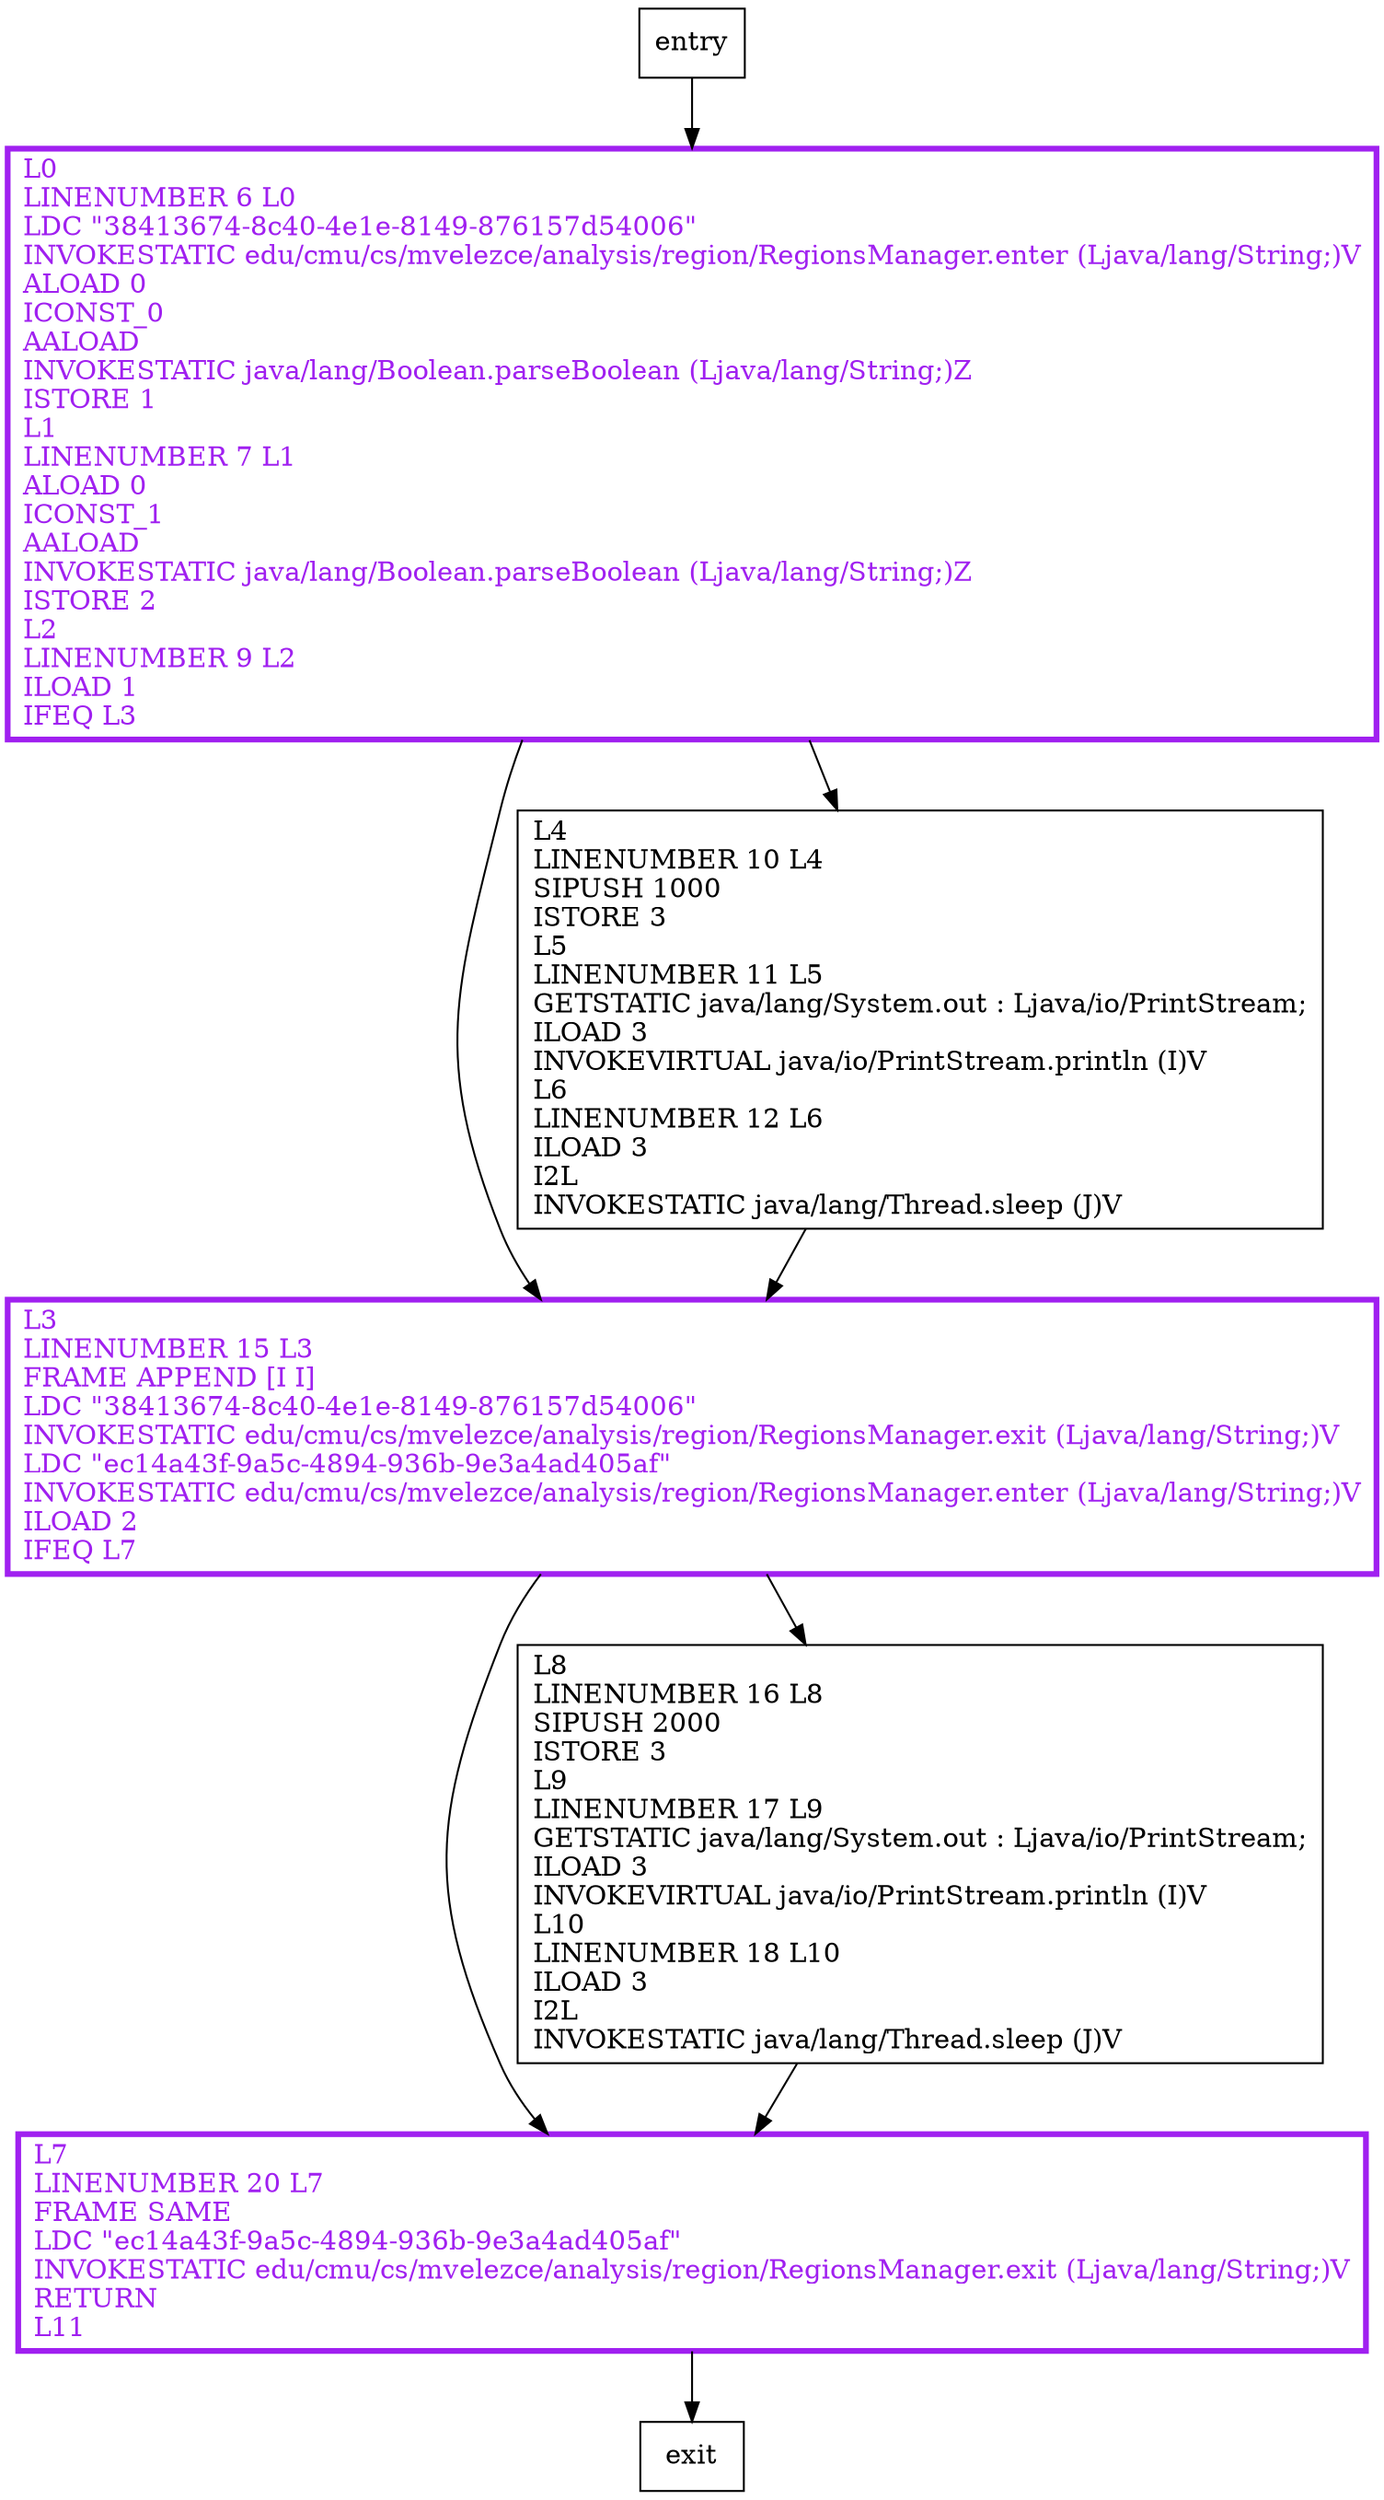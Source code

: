 digraph main {
node [shape=record];
1755349162 [label="L3\lLINENUMBER 15 L3\lFRAME APPEND [I I]\lLDC \"38413674-8c40-4e1e-8149-876157d54006\"\lINVOKESTATIC edu/cmu/cs/mvelezce/analysis/region/RegionsManager.exit (Ljava/lang/String;)V\lLDC \"ec14a43f-9a5c-4894-936b-9e3a4ad405af\"\lINVOKESTATIC edu/cmu/cs/mvelezce/analysis/region/RegionsManager.enter (Ljava/lang/String;)V\lILOAD 2\lIFEQ L7\l"];
1502042481 [label="L0\lLINENUMBER 6 L0\lLDC \"38413674-8c40-4e1e-8149-876157d54006\"\lINVOKESTATIC edu/cmu/cs/mvelezce/analysis/region/RegionsManager.enter (Ljava/lang/String;)V\lALOAD 0\lICONST_0\lAALOAD\lINVOKESTATIC java/lang/Boolean.parseBoolean (Ljava/lang/String;)Z\lISTORE 1\lL1\lLINENUMBER 7 L1\lALOAD 0\lICONST_1\lAALOAD\lINVOKESTATIC java/lang/Boolean.parseBoolean (Ljava/lang/String;)Z\lISTORE 2\lL2\lLINENUMBER 9 L2\lILOAD 1\lIFEQ L3\l"];
1213969017 [label="L7\lLINENUMBER 20 L7\lFRAME SAME\lLDC \"ec14a43f-9a5c-4894-936b-9e3a4ad405af\"\lINVOKESTATIC edu/cmu/cs/mvelezce/analysis/region/RegionsManager.exit (Ljava/lang/String;)V\lRETURN\lL11\l"];
729037495 [label="L8\lLINENUMBER 16 L8\lSIPUSH 2000\lISTORE 3\lL9\lLINENUMBER 17 L9\lGETSTATIC java/lang/System.out : Ljava/io/PrintStream;\lILOAD 3\lINVOKEVIRTUAL java/io/PrintStream.println (I)V\lL10\lLINENUMBER 18 L10\lILOAD 3\lI2L\lINVOKESTATIC java/lang/Thread.sleep (J)V\l"];
2045654904 [label="L4\lLINENUMBER 10 L4\lSIPUSH 1000\lISTORE 3\lL5\lLINENUMBER 11 L5\lGETSTATIC java/lang/System.out : Ljava/io/PrintStream;\lILOAD 3\lINVOKEVIRTUAL java/io/PrintStream.println (I)V\lL6\lLINENUMBER 12 L6\lILOAD 3\lI2L\lINVOKESTATIC java/lang/Thread.sleep (J)V\l"];
entry;
exit;
entry -> 1502042481;
1755349162 -> 1213969017;
1755349162 -> 729037495;
1502042481 -> 1755349162;
1502042481 -> 2045654904;
1213969017 -> exit;
729037495 -> 1213969017;
2045654904 -> 1755349162;
1755349162[fontcolor="purple", penwidth=3, color="purple"];
1502042481[fontcolor="purple", penwidth=3, color="purple"];
1213969017[fontcolor="purple", penwidth=3, color="purple"];
}
